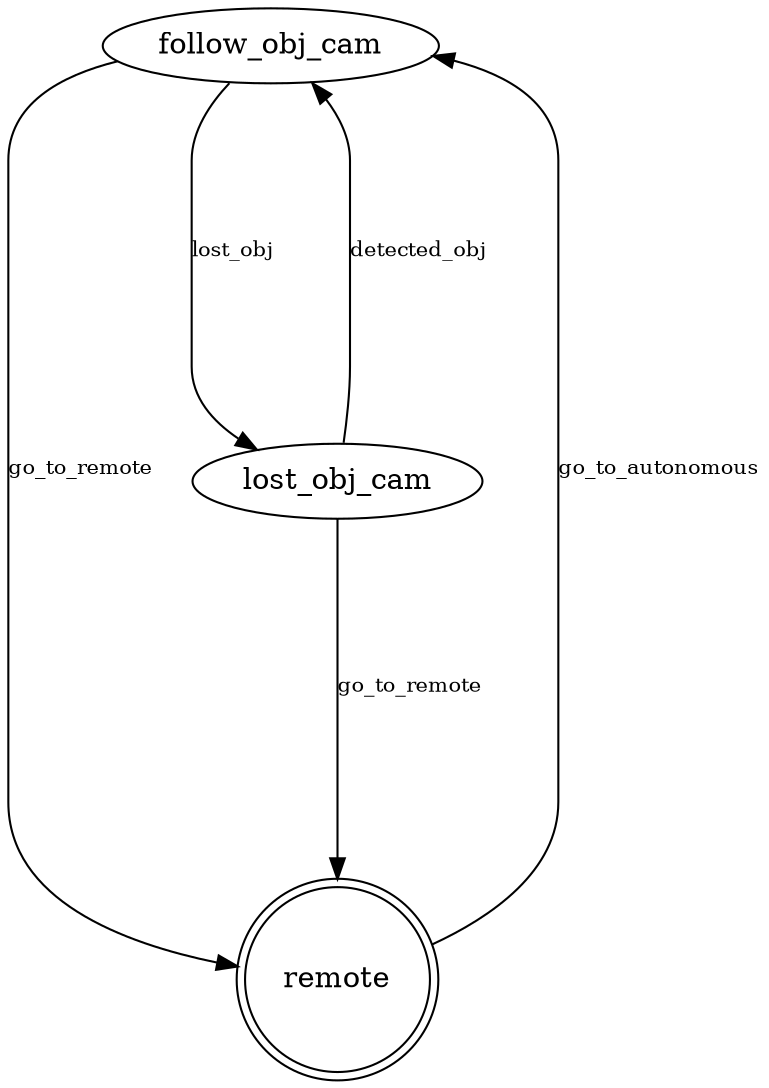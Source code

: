 digraph links {
	edge [fontsize = 10];
	follow_obj_cam;
	lost_obj_cam;
	remote;
	remote[shape=doublecircle];
	follow_obj_cam->lost_obj_cam [label = "lost_obj\n\n"] [minlen=4]
	follow_obj_cam->remote [label = "go_to_remote\n\n"] [minlen=4]
	lost_obj_cam->follow_obj_cam [label = "detected_obj\n\n"] [minlen=4]
	lost_obj_cam->remote [label = "go_to_remote\n\n"] [minlen=4]
	remote->follow_obj_cam [label = "go_to_autonomous\n\n"] [minlen=4]
}